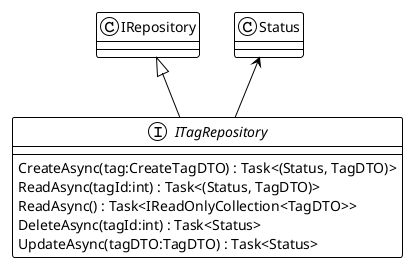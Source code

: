 @startuml
!theme plain
interface ITagRepository {
    CreateAsync(tag:CreateTagDTO) : Task<(Status, TagDTO)>
    ReadAsync(tagId:int) : Task<(Status, TagDTO)>
    ReadAsync() : Task<IReadOnlyCollection<TagDTO>>
    DeleteAsync(tagId:int) : Task<Status>
    UpdateAsync(tagDTO:TagDTO) : Task<Status>
}
IRepository <|-- ITagRepository
Status <-- ITagRepository
@enduml
